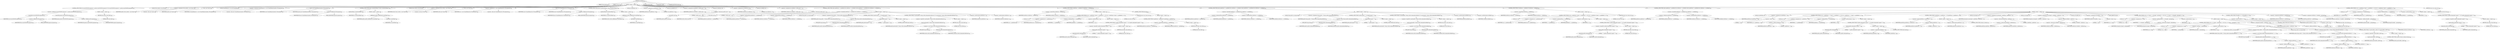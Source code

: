 digraph "matchPath" {  
"261" [label = <(METHOD,matchPath)<SUB>286</SUB>> ]
"262" [label = <(PARAM,String pattern)<SUB>286</SUB>> ]
"263" [label = <(PARAM,String str)<SUB>286</SUB>> ]
"264" [label = <(BLOCK,&lt;empty&gt;,&lt;empty&gt;)<SUB>286</SUB>> ]
"265" [label = <(CONTROL_STRUCTURE,if (str.startsWith(File.separator) != pattern.startsWith(File.separator)),if (str.startsWith(File.separator) != pattern.startsWith(File.separator)))<SUB>291</SUB>> ]
"266" [label = <(&lt;operator&gt;.notEquals,str.startsWith(File.separator) != pattern.startsWith(File.separator))<SUB>291</SUB>> ]
"267" [label = <(startsWith,str.startsWith(File.separator))<SUB>291</SUB>> ]
"268" [label = <(IDENTIFIER,str,str.startsWith(File.separator))<SUB>291</SUB>> ]
"269" [label = <(&lt;operator&gt;.fieldAccess,File.separator)<SUB>291</SUB>> ]
"270" [label = <(IDENTIFIER,File,str.startsWith(File.separator))<SUB>291</SUB>> ]
"271" [label = <(FIELD_IDENTIFIER,separator,separator)<SUB>291</SUB>> ]
"272" [label = <(startsWith,pattern.startsWith(File.separator))<SUB>292</SUB>> ]
"273" [label = <(IDENTIFIER,pattern,pattern.startsWith(File.separator))<SUB>292</SUB>> ]
"274" [label = <(&lt;operator&gt;.fieldAccess,File.separator)<SUB>292</SUB>> ]
"275" [label = <(IDENTIFIER,File,pattern.startsWith(File.separator))<SUB>292</SUB>> ]
"276" [label = <(FIELD_IDENTIFIER,separator,separator)<SUB>292</SUB>> ]
"277" [label = <(BLOCK,&lt;empty&gt;,&lt;empty&gt;)<SUB>292</SUB>> ]
"278" [label = <(RETURN,return false;,return false;)<SUB>293</SUB>> ]
"279" [label = <(LITERAL,false,return false;)<SUB>293</SUB>> ]
"11" [label = <(LOCAL,Vector patDirs: java.util.Vector)> ]
"280" [label = <(&lt;operator&gt;.assignment,Vector patDirs = new Vector())<SUB>296</SUB>> ]
"281" [label = <(IDENTIFIER,patDirs,Vector patDirs = new Vector())<SUB>296</SUB>> ]
"282" [label = <(&lt;operator&gt;.alloc,new Vector())<SUB>296</SUB>> ]
"283" [label = <(&lt;init&gt;,new Vector())<SUB>296</SUB>> ]
"10" [label = <(IDENTIFIER,patDirs,new Vector())<SUB>296</SUB>> ]
"13" [label = <(LOCAL,StringTokenizer st: java.util.StringTokenizer)> ]
"284" [label = <(&lt;operator&gt;.assignment,StringTokenizer st = new StringTokenizer(pattern, File.separator))<SUB>297</SUB>> ]
"285" [label = <(IDENTIFIER,st,StringTokenizer st = new StringTokenizer(pattern, File.separator))<SUB>297</SUB>> ]
"286" [label = <(&lt;operator&gt;.alloc,new StringTokenizer(pattern, File.separator))<SUB>297</SUB>> ]
"287" [label = <(&lt;init&gt;,new StringTokenizer(pattern, File.separator))<SUB>297</SUB>> ]
"12" [label = <(IDENTIFIER,st,new StringTokenizer(pattern, File.separator))<SUB>297</SUB>> ]
"288" [label = <(IDENTIFIER,pattern,new StringTokenizer(pattern, File.separator))<SUB>297</SUB>> ]
"289" [label = <(&lt;operator&gt;.fieldAccess,File.separator)<SUB>297</SUB>> ]
"290" [label = <(IDENTIFIER,File,new StringTokenizer(pattern, File.separator))<SUB>297</SUB>> ]
"291" [label = <(FIELD_IDENTIFIER,separator,separator)<SUB>297</SUB>> ]
"292" [label = <(CONTROL_STRUCTURE,while (st.hasMoreTokens()),while (st.hasMoreTokens()))<SUB>298</SUB>> ]
"293" [label = <(hasMoreTokens,st.hasMoreTokens())<SUB>298</SUB>> ]
"294" [label = <(IDENTIFIER,st,st.hasMoreTokens())<SUB>298</SUB>> ]
"295" [label = <(BLOCK,&lt;empty&gt;,&lt;empty&gt;)<SUB>298</SUB>> ]
"296" [label = <(addElement,patDirs.addElement(st.nextToken()))<SUB>299</SUB>> ]
"297" [label = <(IDENTIFIER,patDirs,patDirs.addElement(st.nextToken()))<SUB>299</SUB>> ]
"298" [label = <(nextToken,st.nextToken())<SUB>299</SUB>> ]
"299" [label = <(IDENTIFIER,st,st.nextToken())<SUB>299</SUB>> ]
"15" [label = <(LOCAL,Vector strDirs: java.util.Vector)> ]
"300" [label = <(&lt;operator&gt;.assignment,Vector strDirs = new Vector())<SUB>302</SUB>> ]
"301" [label = <(IDENTIFIER,strDirs,Vector strDirs = new Vector())<SUB>302</SUB>> ]
"302" [label = <(&lt;operator&gt;.alloc,new Vector())<SUB>302</SUB>> ]
"303" [label = <(&lt;init&gt;,new Vector())<SUB>302</SUB>> ]
"14" [label = <(IDENTIFIER,strDirs,new Vector())<SUB>302</SUB>> ]
"304" [label = <(&lt;operator&gt;.assignment,st = new StringTokenizer(str, File.separator))<SUB>303</SUB>> ]
"305" [label = <(IDENTIFIER,st,st = new StringTokenizer(str, File.separator))<SUB>303</SUB>> ]
"306" [label = <(&lt;operator&gt;.alloc,new StringTokenizer(str, File.separator))<SUB>303</SUB>> ]
"307" [label = <(&lt;init&gt;,new StringTokenizer(str, File.separator))<SUB>303</SUB>> ]
"16" [label = <(IDENTIFIER,st,new StringTokenizer(str, File.separator))<SUB>303</SUB>> ]
"308" [label = <(IDENTIFIER,str,new StringTokenizer(str, File.separator))<SUB>303</SUB>> ]
"309" [label = <(&lt;operator&gt;.fieldAccess,File.separator)<SUB>303</SUB>> ]
"310" [label = <(IDENTIFIER,File,new StringTokenizer(str, File.separator))<SUB>303</SUB>> ]
"311" [label = <(FIELD_IDENTIFIER,separator,separator)<SUB>303</SUB>> ]
"312" [label = <(CONTROL_STRUCTURE,while (st.hasMoreTokens()),while (st.hasMoreTokens()))<SUB>304</SUB>> ]
"313" [label = <(hasMoreTokens,st.hasMoreTokens())<SUB>304</SUB>> ]
"314" [label = <(IDENTIFIER,st,st.hasMoreTokens())<SUB>304</SUB>> ]
"315" [label = <(BLOCK,&lt;empty&gt;,&lt;empty&gt;)<SUB>304</SUB>> ]
"316" [label = <(addElement,strDirs.addElement(st.nextToken()))<SUB>305</SUB>> ]
"317" [label = <(IDENTIFIER,strDirs,strDirs.addElement(st.nextToken()))<SUB>305</SUB>> ]
"318" [label = <(nextToken,st.nextToken())<SUB>305</SUB>> ]
"319" [label = <(IDENTIFIER,st,st.nextToken())<SUB>305</SUB>> ]
"320" [label = <(LOCAL,int patIdxStart: int)> ]
"321" [label = <(&lt;operator&gt;.assignment,int patIdxStart = 0)<SUB>308</SUB>> ]
"322" [label = <(IDENTIFIER,patIdxStart,int patIdxStart = 0)<SUB>308</SUB>> ]
"323" [label = <(LITERAL,0,int patIdxStart = 0)<SUB>308</SUB>> ]
"324" [label = <(LOCAL,int patIdxEnd: int)> ]
"325" [label = <(&lt;operator&gt;.assignment,int patIdxEnd = patDirs.size() - 1)<SUB>309</SUB>> ]
"326" [label = <(IDENTIFIER,patIdxEnd,int patIdxEnd = patDirs.size() - 1)<SUB>309</SUB>> ]
"327" [label = <(&lt;operator&gt;.subtraction,patDirs.size() - 1)<SUB>309</SUB>> ]
"328" [label = <(size,patDirs.size())<SUB>309</SUB>> ]
"329" [label = <(IDENTIFIER,patDirs,patDirs.size())<SUB>309</SUB>> ]
"330" [label = <(LITERAL,1,patDirs.size() - 1)<SUB>309</SUB>> ]
"331" [label = <(LOCAL,int strIdxStart: int)> ]
"332" [label = <(&lt;operator&gt;.assignment,int strIdxStart = 0)<SUB>310</SUB>> ]
"333" [label = <(IDENTIFIER,strIdxStart,int strIdxStart = 0)<SUB>310</SUB>> ]
"334" [label = <(LITERAL,0,int strIdxStart = 0)<SUB>310</SUB>> ]
"335" [label = <(LOCAL,int strIdxEnd: int)> ]
"336" [label = <(&lt;operator&gt;.assignment,int strIdxEnd = strDirs.size() - 1)<SUB>311</SUB>> ]
"337" [label = <(IDENTIFIER,strIdxEnd,int strIdxEnd = strDirs.size() - 1)<SUB>311</SUB>> ]
"338" [label = <(&lt;operator&gt;.subtraction,strDirs.size() - 1)<SUB>311</SUB>> ]
"339" [label = <(size,strDirs.size())<SUB>311</SUB>> ]
"340" [label = <(IDENTIFIER,strDirs,strDirs.size())<SUB>311</SUB>> ]
"341" [label = <(LITERAL,1,strDirs.size() - 1)<SUB>311</SUB>> ]
"342" [label = <(CONTROL_STRUCTURE,while (patIdxStart &lt;= patIdxEnd &amp;&amp; strIdxStart &lt;= strIdxEnd),while (patIdxStart &lt;= patIdxEnd &amp;&amp; strIdxStart &lt;= strIdxEnd))<SUB>314</SUB>> ]
"343" [label = <(&lt;operator&gt;.logicalAnd,patIdxStart &lt;= patIdxEnd &amp;&amp; strIdxStart &lt;= strIdxEnd)<SUB>314</SUB>> ]
"344" [label = <(&lt;operator&gt;.lessEqualsThan,patIdxStart &lt;= patIdxEnd)<SUB>314</SUB>> ]
"345" [label = <(IDENTIFIER,patIdxStart,patIdxStart &lt;= patIdxEnd)<SUB>314</SUB>> ]
"346" [label = <(IDENTIFIER,patIdxEnd,patIdxStart &lt;= patIdxEnd)<SUB>314</SUB>> ]
"347" [label = <(&lt;operator&gt;.lessEqualsThan,strIdxStart &lt;= strIdxEnd)<SUB>314</SUB>> ]
"348" [label = <(IDENTIFIER,strIdxStart,strIdxStart &lt;= strIdxEnd)<SUB>314</SUB>> ]
"349" [label = <(IDENTIFIER,strIdxEnd,strIdxStart &lt;= strIdxEnd)<SUB>314</SUB>> ]
"350" [label = <(BLOCK,&lt;empty&gt;,&lt;empty&gt;)<SUB>314</SUB>> ]
"351" [label = <(LOCAL,String patDir: java.lang.String)> ]
"352" [label = <(&lt;operator&gt;.assignment,String patDir = (String) patDirs.elementAt(patIdxStart))<SUB>315</SUB>> ]
"353" [label = <(IDENTIFIER,patDir,String patDir = (String) patDirs.elementAt(patIdxStart))<SUB>315</SUB>> ]
"354" [label = <(&lt;operator&gt;.cast,(String) patDirs.elementAt(patIdxStart))<SUB>315</SUB>> ]
"355" [label = <(TYPE_REF,String,String)<SUB>315</SUB>> ]
"356" [label = <(elementAt,patDirs.elementAt(patIdxStart))<SUB>315</SUB>> ]
"357" [label = <(IDENTIFIER,patDirs,patDirs.elementAt(patIdxStart))<SUB>315</SUB>> ]
"358" [label = <(IDENTIFIER,patIdxStart,patDirs.elementAt(patIdxStart))<SUB>315</SUB>> ]
"359" [label = <(CONTROL_STRUCTURE,if (patDir.equals(&quot;**&quot;)),if (patDir.equals(&quot;**&quot;)))<SUB>316</SUB>> ]
"360" [label = <(equals,patDir.equals(&quot;**&quot;))<SUB>316</SUB>> ]
"361" [label = <(IDENTIFIER,patDir,patDir.equals(&quot;**&quot;))<SUB>316</SUB>> ]
"362" [label = <(LITERAL,&quot;**&quot;,patDir.equals(&quot;**&quot;))<SUB>316</SUB>> ]
"363" [label = <(BLOCK,&lt;empty&gt;,&lt;empty&gt;)<SUB>316</SUB>> ]
"364" [label = <(CONTROL_STRUCTURE,break;,break;)<SUB>317</SUB>> ]
"365" [label = <(CONTROL_STRUCTURE,if (!match(patDir, (String) strDirs.elementAt(strIdxStart))),if (!match(patDir, (String) strDirs.elementAt(strIdxStart))))<SUB>319</SUB>> ]
"366" [label = <(&lt;operator&gt;.logicalNot,!match(patDir, (String) strDirs.elementAt(strIdxStart)))<SUB>319</SUB>> ]
"367" [label = <(match,match(patDir, (String) strDirs.elementAt(strIdxStart)))<SUB>319</SUB>> ]
"368" [label = <(IDENTIFIER,patDir,match(patDir, (String) strDirs.elementAt(strIdxStart)))<SUB>319</SUB>> ]
"369" [label = <(&lt;operator&gt;.cast,(String) strDirs.elementAt(strIdxStart))<SUB>319</SUB>> ]
"370" [label = <(TYPE_REF,String,String)<SUB>319</SUB>> ]
"371" [label = <(elementAt,strDirs.elementAt(strIdxStart))<SUB>319</SUB>> ]
"372" [label = <(IDENTIFIER,strDirs,strDirs.elementAt(strIdxStart))<SUB>319</SUB>> ]
"373" [label = <(IDENTIFIER,strIdxStart,strDirs.elementAt(strIdxStart))<SUB>319</SUB>> ]
"374" [label = <(BLOCK,&lt;empty&gt;,&lt;empty&gt;)<SUB>319</SUB>> ]
"375" [label = <(RETURN,return false;,return false;)<SUB>320</SUB>> ]
"376" [label = <(LITERAL,false,return false;)<SUB>320</SUB>> ]
"377" [label = <(&lt;operator&gt;.postIncrement,patIdxStart++)<SUB>322</SUB>> ]
"378" [label = <(IDENTIFIER,patIdxStart,patIdxStart++)<SUB>322</SUB>> ]
"379" [label = <(&lt;operator&gt;.postIncrement,strIdxStart++)<SUB>323</SUB>> ]
"380" [label = <(IDENTIFIER,strIdxStart,strIdxStart++)<SUB>323</SUB>> ]
"381" [label = <(CONTROL_STRUCTURE,if (strIdxStart &gt; strIdxEnd),if (strIdxStart &gt; strIdxEnd))<SUB>325</SUB>> ]
"382" [label = <(&lt;operator&gt;.greaterThan,strIdxStart &gt; strIdxEnd)<SUB>325</SUB>> ]
"383" [label = <(IDENTIFIER,strIdxStart,strIdxStart &gt; strIdxEnd)<SUB>325</SUB>> ]
"384" [label = <(IDENTIFIER,strIdxEnd,strIdxStart &gt; strIdxEnd)<SUB>325</SUB>> ]
"385" [label = <(BLOCK,&lt;empty&gt;,&lt;empty&gt;)<SUB>325</SUB>> ]
"386" [label = <(CONTROL_STRUCTURE,for (int i = patIdxStart; Some(i &lt;= patIdxEnd); i++),for (int i = patIdxStart; Some(i &lt;= patIdxEnd); i++))<SUB>327</SUB>> ]
"387" [label = <(LOCAL,int i: int)> ]
"388" [label = <(&lt;operator&gt;.assignment,int i = patIdxStart)<SUB>327</SUB>> ]
"389" [label = <(IDENTIFIER,i,int i = patIdxStart)<SUB>327</SUB>> ]
"390" [label = <(IDENTIFIER,patIdxStart,int i = patIdxStart)<SUB>327</SUB>> ]
"391" [label = <(&lt;operator&gt;.lessEqualsThan,i &lt;= patIdxEnd)<SUB>327</SUB>> ]
"392" [label = <(IDENTIFIER,i,i &lt;= patIdxEnd)<SUB>327</SUB>> ]
"393" [label = <(IDENTIFIER,patIdxEnd,i &lt;= patIdxEnd)<SUB>327</SUB>> ]
"394" [label = <(&lt;operator&gt;.postIncrement,i++)<SUB>327</SUB>> ]
"395" [label = <(IDENTIFIER,i,i++)<SUB>327</SUB>> ]
"396" [label = <(BLOCK,&lt;empty&gt;,&lt;empty&gt;)<SUB>327</SUB>> ]
"397" [label = <(CONTROL_STRUCTURE,if (!patDirs.elementAt(i).equals(&quot;**&quot;)),if (!patDirs.elementAt(i).equals(&quot;**&quot;)))<SUB>328</SUB>> ]
"398" [label = <(&lt;operator&gt;.logicalNot,!patDirs.elementAt(i).equals(&quot;**&quot;))<SUB>328</SUB>> ]
"399" [label = <(equals,patDirs.elementAt(i).equals(&quot;**&quot;))<SUB>328</SUB>> ]
"400" [label = <(elementAt,patDirs.elementAt(i))<SUB>328</SUB>> ]
"401" [label = <(IDENTIFIER,patDirs,patDirs.elementAt(i))<SUB>328</SUB>> ]
"402" [label = <(IDENTIFIER,i,patDirs.elementAt(i))<SUB>328</SUB>> ]
"403" [label = <(LITERAL,&quot;**&quot;,patDirs.elementAt(i).equals(&quot;**&quot;))<SUB>328</SUB>> ]
"404" [label = <(BLOCK,&lt;empty&gt;,&lt;empty&gt;)<SUB>328</SUB>> ]
"405" [label = <(RETURN,return false;,return false;)<SUB>329</SUB>> ]
"406" [label = <(LITERAL,false,return false;)<SUB>329</SUB>> ]
"407" [label = <(RETURN,return true;,return true;)<SUB>332</SUB>> ]
"408" [label = <(LITERAL,true,return true;)<SUB>332</SUB>> ]
"409" [label = <(CONTROL_STRUCTURE,else,else)<SUB>333</SUB>> ]
"410" [label = <(BLOCK,&lt;empty&gt;,&lt;empty&gt;)<SUB>333</SUB>> ]
"411" [label = <(CONTROL_STRUCTURE,if (patIdxStart &gt; patIdxEnd),if (patIdxStart &gt; patIdxEnd))<SUB>334</SUB>> ]
"412" [label = <(&lt;operator&gt;.greaterThan,patIdxStart &gt; patIdxEnd)<SUB>334</SUB>> ]
"413" [label = <(IDENTIFIER,patIdxStart,patIdxStart &gt; patIdxEnd)<SUB>334</SUB>> ]
"414" [label = <(IDENTIFIER,patIdxEnd,patIdxStart &gt; patIdxEnd)<SUB>334</SUB>> ]
"415" [label = <(BLOCK,&lt;empty&gt;,&lt;empty&gt;)<SUB>334</SUB>> ]
"416" [label = <(RETURN,return false;,return false;)<SUB>336</SUB>> ]
"417" [label = <(LITERAL,false,return false;)<SUB>336</SUB>> ]
"418" [label = <(CONTROL_STRUCTURE,while (patIdxStart &lt;= patIdxEnd &amp;&amp; strIdxStart &lt;= strIdxEnd),while (patIdxStart &lt;= patIdxEnd &amp;&amp; strIdxStart &lt;= strIdxEnd))<SUB>341</SUB>> ]
"419" [label = <(&lt;operator&gt;.logicalAnd,patIdxStart &lt;= patIdxEnd &amp;&amp; strIdxStart &lt;= strIdxEnd)<SUB>341</SUB>> ]
"420" [label = <(&lt;operator&gt;.lessEqualsThan,patIdxStart &lt;= patIdxEnd)<SUB>341</SUB>> ]
"421" [label = <(IDENTIFIER,patIdxStart,patIdxStart &lt;= patIdxEnd)<SUB>341</SUB>> ]
"422" [label = <(IDENTIFIER,patIdxEnd,patIdxStart &lt;= patIdxEnd)<SUB>341</SUB>> ]
"423" [label = <(&lt;operator&gt;.lessEqualsThan,strIdxStart &lt;= strIdxEnd)<SUB>341</SUB>> ]
"424" [label = <(IDENTIFIER,strIdxStart,strIdxStart &lt;= strIdxEnd)<SUB>341</SUB>> ]
"425" [label = <(IDENTIFIER,strIdxEnd,strIdxStart &lt;= strIdxEnd)<SUB>341</SUB>> ]
"426" [label = <(BLOCK,&lt;empty&gt;,&lt;empty&gt;)<SUB>341</SUB>> ]
"427" [label = <(LOCAL,String patDir: java.lang.String)> ]
"428" [label = <(&lt;operator&gt;.assignment,String patDir = (String) patDirs.elementAt(patIdxEnd))<SUB>342</SUB>> ]
"429" [label = <(IDENTIFIER,patDir,String patDir = (String) patDirs.elementAt(patIdxEnd))<SUB>342</SUB>> ]
"430" [label = <(&lt;operator&gt;.cast,(String) patDirs.elementAt(patIdxEnd))<SUB>342</SUB>> ]
"431" [label = <(TYPE_REF,String,String)<SUB>342</SUB>> ]
"432" [label = <(elementAt,patDirs.elementAt(patIdxEnd))<SUB>342</SUB>> ]
"433" [label = <(IDENTIFIER,patDirs,patDirs.elementAt(patIdxEnd))<SUB>342</SUB>> ]
"434" [label = <(IDENTIFIER,patIdxEnd,patDirs.elementAt(patIdxEnd))<SUB>342</SUB>> ]
"435" [label = <(CONTROL_STRUCTURE,if (patDir.equals(&quot;**&quot;)),if (patDir.equals(&quot;**&quot;)))<SUB>343</SUB>> ]
"436" [label = <(equals,patDir.equals(&quot;**&quot;))<SUB>343</SUB>> ]
"437" [label = <(IDENTIFIER,patDir,patDir.equals(&quot;**&quot;))<SUB>343</SUB>> ]
"438" [label = <(LITERAL,&quot;**&quot;,patDir.equals(&quot;**&quot;))<SUB>343</SUB>> ]
"439" [label = <(BLOCK,&lt;empty&gt;,&lt;empty&gt;)<SUB>343</SUB>> ]
"440" [label = <(CONTROL_STRUCTURE,break;,break;)<SUB>344</SUB>> ]
"441" [label = <(CONTROL_STRUCTURE,if (!match(patDir, (String) strDirs.elementAt(strIdxEnd))),if (!match(patDir, (String) strDirs.elementAt(strIdxEnd))))<SUB>346</SUB>> ]
"442" [label = <(&lt;operator&gt;.logicalNot,!match(patDir, (String) strDirs.elementAt(strIdxEnd)))<SUB>346</SUB>> ]
"443" [label = <(match,match(patDir, (String) strDirs.elementAt(strIdxEnd)))<SUB>346</SUB>> ]
"444" [label = <(IDENTIFIER,patDir,match(patDir, (String) strDirs.elementAt(strIdxEnd)))<SUB>346</SUB>> ]
"445" [label = <(&lt;operator&gt;.cast,(String) strDirs.elementAt(strIdxEnd))<SUB>346</SUB>> ]
"446" [label = <(TYPE_REF,String,String)<SUB>346</SUB>> ]
"447" [label = <(elementAt,strDirs.elementAt(strIdxEnd))<SUB>346</SUB>> ]
"448" [label = <(IDENTIFIER,strDirs,strDirs.elementAt(strIdxEnd))<SUB>346</SUB>> ]
"449" [label = <(IDENTIFIER,strIdxEnd,strDirs.elementAt(strIdxEnd))<SUB>346</SUB>> ]
"450" [label = <(BLOCK,&lt;empty&gt;,&lt;empty&gt;)<SUB>346</SUB>> ]
"451" [label = <(RETURN,return false;,return false;)<SUB>347</SUB>> ]
"452" [label = <(LITERAL,false,return false;)<SUB>347</SUB>> ]
"453" [label = <(&lt;operator&gt;.postDecrement,patIdxEnd--)<SUB>349</SUB>> ]
"454" [label = <(IDENTIFIER,patIdxEnd,patIdxEnd--)<SUB>349</SUB>> ]
"455" [label = <(&lt;operator&gt;.postDecrement,strIdxEnd--)<SUB>350</SUB>> ]
"456" [label = <(IDENTIFIER,strIdxEnd,strIdxEnd--)<SUB>350</SUB>> ]
"457" [label = <(CONTROL_STRUCTURE,if (strIdxStart &gt; strIdxEnd),if (strIdxStart &gt; strIdxEnd))<SUB>352</SUB>> ]
"458" [label = <(&lt;operator&gt;.greaterThan,strIdxStart &gt; strIdxEnd)<SUB>352</SUB>> ]
"459" [label = <(IDENTIFIER,strIdxStart,strIdxStart &gt; strIdxEnd)<SUB>352</SUB>> ]
"460" [label = <(IDENTIFIER,strIdxEnd,strIdxStart &gt; strIdxEnd)<SUB>352</SUB>> ]
"461" [label = <(BLOCK,&lt;empty&gt;,&lt;empty&gt;)<SUB>352</SUB>> ]
"462" [label = <(CONTROL_STRUCTURE,for (int i = patIdxStart; Some(i &lt;= patIdxEnd); i++),for (int i = patIdxStart; Some(i &lt;= patIdxEnd); i++))<SUB>354</SUB>> ]
"463" [label = <(LOCAL,int i: int)> ]
"464" [label = <(&lt;operator&gt;.assignment,int i = patIdxStart)<SUB>354</SUB>> ]
"465" [label = <(IDENTIFIER,i,int i = patIdxStart)<SUB>354</SUB>> ]
"466" [label = <(IDENTIFIER,patIdxStart,int i = patIdxStart)<SUB>354</SUB>> ]
"467" [label = <(&lt;operator&gt;.lessEqualsThan,i &lt;= patIdxEnd)<SUB>354</SUB>> ]
"468" [label = <(IDENTIFIER,i,i &lt;= patIdxEnd)<SUB>354</SUB>> ]
"469" [label = <(IDENTIFIER,patIdxEnd,i &lt;= patIdxEnd)<SUB>354</SUB>> ]
"470" [label = <(&lt;operator&gt;.postIncrement,i++)<SUB>354</SUB>> ]
"471" [label = <(IDENTIFIER,i,i++)<SUB>354</SUB>> ]
"472" [label = <(BLOCK,&lt;empty&gt;,&lt;empty&gt;)<SUB>354</SUB>> ]
"473" [label = <(CONTROL_STRUCTURE,if (!patDirs.elementAt(i).equals(&quot;**&quot;)),if (!patDirs.elementAt(i).equals(&quot;**&quot;)))<SUB>355</SUB>> ]
"474" [label = <(&lt;operator&gt;.logicalNot,!patDirs.elementAt(i).equals(&quot;**&quot;))<SUB>355</SUB>> ]
"475" [label = <(equals,patDirs.elementAt(i).equals(&quot;**&quot;))<SUB>355</SUB>> ]
"476" [label = <(elementAt,patDirs.elementAt(i))<SUB>355</SUB>> ]
"477" [label = <(IDENTIFIER,patDirs,patDirs.elementAt(i))<SUB>355</SUB>> ]
"478" [label = <(IDENTIFIER,i,patDirs.elementAt(i))<SUB>355</SUB>> ]
"479" [label = <(LITERAL,&quot;**&quot;,patDirs.elementAt(i).equals(&quot;**&quot;))<SUB>355</SUB>> ]
"480" [label = <(BLOCK,&lt;empty&gt;,&lt;empty&gt;)<SUB>355</SUB>> ]
"481" [label = <(RETURN,return false;,return false;)<SUB>356</SUB>> ]
"482" [label = <(LITERAL,false,return false;)<SUB>356</SUB>> ]
"483" [label = <(RETURN,return true;,return true;)<SUB>359</SUB>> ]
"484" [label = <(LITERAL,true,return true;)<SUB>359</SUB>> ]
"485" [label = <(CONTROL_STRUCTURE,while (patIdxStart != patIdxEnd &amp;&amp; strIdxStart &lt;= strIdxEnd),while (patIdxStart != patIdxEnd &amp;&amp; strIdxStart &lt;= strIdxEnd))<SUB>362</SUB>> ]
"486" [label = <(&lt;operator&gt;.logicalAnd,patIdxStart != patIdxEnd &amp;&amp; strIdxStart &lt;= strIdxEnd)<SUB>362</SUB>> ]
"487" [label = <(&lt;operator&gt;.notEquals,patIdxStart != patIdxEnd)<SUB>362</SUB>> ]
"488" [label = <(IDENTIFIER,patIdxStart,patIdxStart != patIdxEnd)<SUB>362</SUB>> ]
"489" [label = <(IDENTIFIER,patIdxEnd,patIdxStart != patIdxEnd)<SUB>362</SUB>> ]
"490" [label = <(&lt;operator&gt;.lessEqualsThan,strIdxStart &lt;= strIdxEnd)<SUB>362</SUB>> ]
"491" [label = <(IDENTIFIER,strIdxStart,strIdxStart &lt;= strIdxEnd)<SUB>362</SUB>> ]
"492" [label = <(IDENTIFIER,strIdxEnd,strIdxStart &lt;= strIdxEnd)<SUB>362</SUB>> ]
"493" [label = <(BLOCK,&lt;empty&gt;,&lt;empty&gt;)<SUB>362</SUB>> ]
"494" [label = <(LOCAL,int patIdxTmp: int)> ]
"495" [label = <(&lt;operator&gt;.assignment,int patIdxTmp = -1)<SUB>363</SUB>> ]
"496" [label = <(IDENTIFIER,patIdxTmp,int patIdxTmp = -1)<SUB>363</SUB>> ]
"497" [label = <(&lt;operator&gt;.minus,-1)<SUB>363</SUB>> ]
"498" [label = <(LITERAL,1,-1)<SUB>363</SUB>> ]
"499" [label = <(CONTROL_STRUCTURE,for (int i = patIdxStart + 1; Some(i &lt;= patIdxEnd); i++),for (int i = patIdxStart + 1; Some(i &lt;= patIdxEnd); i++))<SUB>364</SUB>> ]
"500" [label = <(LOCAL,int i: int)> ]
"501" [label = <(&lt;operator&gt;.assignment,int i = patIdxStart + 1)<SUB>364</SUB>> ]
"502" [label = <(IDENTIFIER,i,int i = patIdxStart + 1)<SUB>364</SUB>> ]
"503" [label = <(&lt;operator&gt;.addition,patIdxStart + 1)<SUB>364</SUB>> ]
"504" [label = <(IDENTIFIER,patIdxStart,patIdxStart + 1)<SUB>364</SUB>> ]
"505" [label = <(LITERAL,1,patIdxStart + 1)<SUB>364</SUB>> ]
"506" [label = <(&lt;operator&gt;.lessEqualsThan,i &lt;= patIdxEnd)<SUB>364</SUB>> ]
"507" [label = <(IDENTIFIER,i,i &lt;= patIdxEnd)<SUB>364</SUB>> ]
"508" [label = <(IDENTIFIER,patIdxEnd,i &lt;= patIdxEnd)<SUB>364</SUB>> ]
"509" [label = <(&lt;operator&gt;.postIncrement,i++)<SUB>364</SUB>> ]
"510" [label = <(IDENTIFIER,i,i++)<SUB>364</SUB>> ]
"511" [label = <(BLOCK,&lt;empty&gt;,&lt;empty&gt;)<SUB>364</SUB>> ]
"512" [label = <(CONTROL_STRUCTURE,if (patDirs.elementAt(i).equals(&quot;**&quot;)),if (patDirs.elementAt(i).equals(&quot;**&quot;)))<SUB>365</SUB>> ]
"513" [label = <(equals,patDirs.elementAt(i).equals(&quot;**&quot;))<SUB>365</SUB>> ]
"514" [label = <(elementAt,patDirs.elementAt(i))<SUB>365</SUB>> ]
"515" [label = <(IDENTIFIER,patDirs,patDirs.elementAt(i))<SUB>365</SUB>> ]
"516" [label = <(IDENTIFIER,i,patDirs.elementAt(i))<SUB>365</SUB>> ]
"517" [label = <(LITERAL,&quot;**&quot;,patDirs.elementAt(i).equals(&quot;**&quot;))<SUB>365</SUB>> ]
"518" [label = <(BLOCK,&lt;empty&gt;,&lt;empty&gt;)<SUB>365</SUB>> ]
"519" [label = <(&lt;operator&gt;.assignment,patIdxTmp = i)<SUB>366</SUB>> ]
"520" [label = <(IDENTIFIER,patIdxTmp,patIdxTmp = i)<SUB>366</SUB>> ]
"521" [label = <(IDENTIFIER,i,patIdxTmp = i)<SUB>366</SUB>> ]
"522" [label = <(CONTROL_STRUCTURE,break;,break;)<SUB>367</SUB>> ]
"523" [label = <(CONTROL_STRUCTURE,if (patIdxTmp == patIdxStart + 1),if (patIdxTmp == patIdxStart + 1))<SUB>370</SUB>> ]
"524" [label = <(&lt;operator&gt;.equals,patIdxTmp == patIdxStart + 1)<SUB>370</SUB>> ]
"525" [label = <(IDENTIFIER,patIdxTmp,patIdxTmp == patIdxStart + 1)<SUB>370</SUB>> ]
"526" [label = <(&lt;operator&gt;.addition,patIdxStart + 1)<SUB>370</SUB>> ]
"527" [label = <(IDENTIFIER,patIdxStart,patIdxStart + 1)<SUB>370</SUB>> ]
"528" [label = <(LITERAL,1,patIdxStart + 1)<SUB>370</SUB>> ]
"529" [label = <(BLOCK,&lt;empty&gt;,&lt;empty&gt;)<SUB>370</SUB>> ]
"530" [label = <(&lt;operator&gt;.postIncrement,patIdxStart++)<SUB>372</SUB>> ]
"531" [label = <(IDENTIFIER,patIdxStart,patIdxStart++)<SUB>372</SUB>> ]
"532" [label = <(CONTROL_STRUCTURE,continue;,continue;)<SUB>373</SUB>> ]
"533" [label = <(LOCAL,int patLength: int)> ]
"534" [label = <(&lt;operator&gt;.assignment,int patLength = patIdxTmp - patIdxStart - 1)<SUB>377</SUB>> ]
"535" [label = <(IDENTIFIER,patLength,int patLength = patIdxTmp - patIdxStart - 1)<SUB>377</SUB>> ]
"536" [label = <(&lt;operator&gt;.subtraction,patIdxTmp - patIdxStart - 1)<SUB>377</SUB>> ]
"537" [label = <(&lt;operator&gt;.subtraction,patIdxTmp - patIdxStart)<SUB>377</SUB>> ]
"538" [label = <(IDENTIFIER,patIdxTmp,patIdxTmp - patIdxStart)<SUB>377</SUB>> ]
"539" [label = <(IDENTIFIER,patIdxStart,patIdxTmp - patIdxStart)<SUB>377</SUB>> ]
"540" [label = <(LITERAL,1,patIdxTmp - patIdxStart - 1)<SUB>377</SUB>> ]
"541" [label = <(LOCAL,int strLength: int)> ]
"542" [label = <(&lt;operator&gt;.assignment,int strLength = strIdxEnd - strIdxStart + 1)<SUB>378</SUB>> ]
"543" [label = <(IDENTIFIER,strLength,int strLength = strIdxEnd - strIdxStart + 1)<SUB>378</SUB>> ]
"544" [label = <(&lt;operator&gt;.addition,strIdxEnd - strIdxStart + 1)<SUB>378</SUB>> ]
"545" [label = <(&lt;operator&gt;.subtraction,strIdxEnd - strIdxStart)<SUB>378</SUB>> ]
"546" [label = <(IDENTIFIER,strIdxEnd,strIdxEnd - strIdxStart)<SUB>378</SUB>> ]
"547" [label = <(IDENTIFIER,strIdxStart,strIdxEnd - strIdxStart)<SUB>378</SUB>> ]
"548" [label = <(LITERAL,1,strIdxEnd - strIdxStart + 1)<SUB>378</SUB>> ]
"549" [label = <(LOCAL,int foundIdx: int)> ]
"550" [label = <(&lt;operator&gt;.assignment,int foundIdx = -1)<SUB>379</SUB>> ]
"551" [label = <(IDENTIFIER,foundIdx,int foundIdx = -1)<SUB>379</SUB>> ]
"552" [label = <(&lt;operator&gt;.minus,-1)<SUB>379</SUB>> ]
"553" [label = <(LITERAL,1,-1)<SUB>379</SUB>> ]
"554" [label = <(JUMP_TARGET,strLoop)> ]
"555" [label = <(CONTROL_STRUCTURE,for (int i = 0; Some(i &lt;= strLength - patLength); i++),for (int i = 0; Some(i &lt;= strLength - patLength); i++))<SUB>381</SUB>> ]
"556" [label = <(LOCAL,int i: int)> ]
"557" [label = <(&lt;operator&gt;.assignment,int i = 0)<SUB>381</SUB>> ]
"558" [label = <(IDENTIFIER,i,int i = 0)<SUB>381</SUB>> ]
"559" [label = <(LITERAL,0,int i = 0)<SUB>381</SUB>> ]
"560" [label = <(&lt;operator&gt;.lessEqualsThan,i &lt;= strLength - patLength)<SUB>381</SUB>> ]
"561" [label = <(IDENTIFIER,i,i &lt;= strLength - patLength)<SUB>381</SUB>> ]
"562" [label = <(&lt;operator&gt;.subtraction,strLength - patLength)<SUB>381</SUB>> ]
"563" [label = <(IDENTIFIER,strLength,strLength - patLength)<SUB>381</SUB>> ]
"564" [label = <(IDENTIFIER,patLength,strLength - patLength)<SUB>381</SUB>> ]
"565" [label = <(&lt;operator&gt;.postIncrement,i++)<SUB>381</SUB>> ]
"566" [label = <(IDENTIFIER,i,i++)<SUB>381</SUB>> ]
"567" [label = <(BLOCK,&lt;empty&gt;,&lt;empty&gt;)<SUB>381</SUB>> ]
"568" [label = <(CONTROL_STRUCTURE,for (int j = 0; Some(j &lt; patLength); j++),for (int j = 0; Some(j &lt; patLength); j++))<SUB>382</SUB>> ]
"569" [label = <(LOCAL,int j: int)> ]
"570" [label = <(&lt;operator&gt;.assignment,int j = 0)<SUB>382</SUB>> ]
"571" [label = <(IDENTIFIER,j,int j = 0)<SUB>382</SUB>> ]
"572" [label = <(LITERAL,0,int j = 0)<SUB>382</SUB>> ]
"573" [label = <(&lt;operator&gt;.lessThan,j &lt; patLength)<SUB>382</SUB>> ]
"574" [label = <(IDENTIFIER,j,j &lt; patLength)<SUB>382</SUB>> ]
"575" [label = <(IDENTIFIER,patLength,j &lt; patLength)<SUB>382</SUB>> ]
"576" [label = <(&lt;operator&gt;.postIncrement,j++)<SUB>382</SUB>> ]
"577" [label = <(IDENTIFIER,j,j++)<SUB>382</SUB>> ]
"578" [label = <(BLOCK,&lt;empty&gt;,&lt;empty&gt;)<SUB>382</SUB>> ]
"579" [label = <(LOCAL,String subPat: java.lang.String)> ]
"580" [label = <(&lt;operator&gt;.assignment,String subPat = (String) patDirs.elementAt(patIdxStart + j + 1))<SUB>383</SUB>> ]
"581" [label = <(IDENTIFIER,subPat,String subPat = (String) patDirs.elementAt(patIdxStart + j + 1))<SUB>383</SUB>> ]
"582" [label = <(&lt;operator&gt;.cast,(String) patDirs.elementAt(patIdxStart + j + 1))<SUB>383</SUB>> ]
"583" [label = <(TYPE_REF,String,String)<SUB>383</SUB>> ]
"584" [label = <(elementAt,patDirs.elementAt(patIdxStart + j + 1))<SUB>383</SUB>> ]
"585" [label = <(IDENTIFIER,patDirs,patDirs.elementAt(patIdxStart + j + 1))<SUB>383</SUB>> ]
"586" [label = <(&lt;operator&gt;.addition,patIdxStart + j + 1)<SUB>383</SUB>> ]
"587" [label = <(&lt;operator&gt;.addition,patIdxStart + j)<SUB>383</SUB>> ]
"588" [label = <(IDENTIFIER,patIdxStart,patIdxStart + j)<SUB>383</SUB>> ]
"589" [label = <(IDENTIFIER,j,patIdxStart + j)<SUB>383</SUB>> ]
"590" [label = <(LITERAL,1,patIdxStart + j + 1)<SUB>383</SUB>> ]
"591" [label = <(LOCAL,String subStr: java.lang.String)> ]
"592" [label = <(&lt;operator&gt;.assignment,String subStr = (String) strDirs.elementAt(strIdxStart + i + j))<SUB>384</SUB>> ]
"593" [label = <(IDENTIFIER,subStr,String subStr = (String) strDirs.elementAt(strIdxStart + i + j))<SUB>384</SUB>> ]
"594" [label = <(&lt;operator&gt;.cast,(String) strDirs.elementAt(strIdxStart + i + j))<SUB>384</SUB>> ]
"595" [label = <(TYPE_REF,String,String)<SUB>384</SUB>> ]
"596" [label = <(elementAt,strDirs.elementAt(strIdxStart + i + j))<SUB>384</SUB>> ]
"597" [label = <(IDENTIFIER,strDirs,strDirs.elementAt(strIdxStart + i + j))<SUB>384</SUB>> ]
"598" [label = <(&lt;operator&gt;.addition,strIdxStart + i + j)<SUB>384</SUB>> ]
"599" [label = <(&lt;operator&gt;.addition,strIdxStart + i)<SUB>384</SUB>> ]
"600" [label = <(IDENTIFIER,strIdxStart,strIdxStart + i)<SUB>384</SUB>> ]
"601" [label = <(IDENTIFIER,i,strIdxStart + i)<SUB>384</SUB>> ]
"602" [label = <(IDENTIFIER,j,strIdxStart + i + j)<SUB>384</SUB>> ]
"603" [label = <(CONTROL_STRUCTURE,if (!match(subPat, subStr)),if (!match(subPat, subStr)))<SUB>385</SUB>> ]
"604" [label = <(&lt;operator&gt;.logicalNot,!match(subPat, subStr))<SUB>385</SUB>> ]
"605" [label = <(match,match(subPat, subStr))<SUB>385</SUB>> ]
"606" [label = <(IDENTIFIER,subPat,match(subPat, subStr))<SUB>385</SUB>> ]
"607" [label = <(IDENTIFIER,subStr,match(subPat, subStr))<SUB>385</SUB>> ]
"608" [label = <(BLOCK,&lt;empty&gt;,&lt;empty&gt;)<SUB>385</SUB>> ]
"609" [label = <(CONTROL_STRUCTURE,continue strLoop;,continue strLoop;)<SUB>386</SUB>> ]
"610" [label = <(&lt;operator&gt;.assignment,foundIdx = strIdxStart + i)<SUB>390</SUB>> ]
"611" [label = <(IDENTIFIER,foundIdx,foundIdx = strIdxStart + i)<SUB>390</SUB>> ]
"612" [label = <(&lt;operator&gt;.addition,strIdxStart + i)<SUB>390</SUB>> ]
"613" [label = <(IDENTIFIER,strIdxStart,strIdxStart + i)<SUB>390</SUB>> ]
"614" [label = <(IDENTIFIER,i,strIdxStart + i)<SUB>390</SUB>> ]
"615" [label = <(CONTROL_STRUCTURE,break;,break;)<SUB>391</SUB>> ]
"616" [label = <(CONTROL_STRUCTURE,if (foundIdx == -1),if (foundIdx == -1))<SUB>394</SUB>> ]
"617" [label = <(&lt;operator&gt;.equals,foundIdx == -1)<SUB>394</SUB>> ]
"618" [label = <(IDENTIFIER,foundIdx,foundIdx == -1)<SUB>394</SUB>> ]
"619" [label = <(&lt;operator&gt;.minus,-1)<SUB>394</SUB>> ]
"620" [label = <(LITERAL,1,-1)<SUB>394</SUB>> ]
"621" [label = <(BLOCK,&lt;empty&gt;,&lt;empty&gt;)<SUB>394</SUB>> ]
"622" [label = <(RETURN,return false;,return false;)<SUB>395</SUB>> ]
"623" [label = <(LITERAL,false,return false;)<SUB>395</SUB>> ]
"624" [label = <(&lt;operator&gt;.assignment,patIdxStart = patIdxTmp)<SUB>398</SUB>> ]
"625" [label = <(IDENTIFIER,patIdxStart,patIdxStart = patIdxTmp)<SUB>398</SUB>> ]
"626" [label = <(IDENTIFIER,patIdxTmp,patIdxStart = patIdxTmp)<SUB>398</SUB>> ]
"627" [label = <(&lt;operator&gt;.assignment,strIdxStart = foundIdx + patLength)<SUB>399</SUB>> ]
"628" [label = <(IDENTIFIER,strIdxStart,strIdxStart = foundIdx + patLength)<SUB>399</SUB>> ]
"629" [label = <(&lt;operator&gt;.addition,foundIdx + patLength)<SUB>399</SUB>> ]
"630" [label = <(IDENTIFIER,foundIdx,foundIdx + patLength)<SUB>399</SUB>> ]
"631" [label = <(IDENTIFIER,patLength,foundIdx + patLength)<SUB>399</SUB>> ]
"632" [label = <(CONTROL_STRUCTURE,for (int i = patIdxStart; Some(i &lt;= patIdxEnd); i++),for (int i = patIdxStart; Some(i &lt;= patIdxEnd); i++))<SUB>402</SUB>> ]
"633" [label = <(LOCAL,int i: int)> ]
"634" [label = <(&lt;operator&gt;.assignment,int i = patIdxStart)<SUB>402</SUB>> ]
"635" [label = <(IDENTIFIER,i,int i = patIdxStart)<SUB>402</SUB>> ]
"636" [label = <(IDENTIFIER,patIdxStart,int i = patIdxStart)<SUB>402</SUB>> ]
"637" [label = <(&lt;operator&gt;.lessEqualsThan,i &lt;= patIdxEnd)<SUB>402</SUB>> ]
"638" [label = <(IDENTIFIER,i,i &lt;= patIdxEnd)<SUB>402</SUB>> ]
"639" [label = <(IDENTIFIER,patIdxEnd,i &lt;= patIdxEnd)<SUB>402</SUB>> ]
"640" [label = <(&lt;operator&gt;.postIncrement,i++)<SUB>402</SUB>> ]
"641" [label = <(IDENTIFIER,i,i++)<SUB>402</SUB>> ]
"642" [label = <(BLOCK,&lt;empty&gt;,&lt;empty&gt;)<SUB>402</SUB>> ]
"643" [label = <(CONTROL_STRUCTURE,if (!patDirs.elementAt(i).equals(&quot;**&quot;)),if (!patDirs.elementAt(i).equals(&quot;**&quot;)))<SUB>403</SUB>> ]
"644" [label = <(&lt;operator&gt;.logicalNot,!patDirs.elementAt(i).equals(&quot;**&quot;))<SUB>403</SUB>> ]
"645" [label = <(equals,patDirs.elementAt(i).equals(&quot;**&quot;))<SUB>403</SUB>> ]
"646" [label = <(elementAt,patDirs.elementAt(i))<SUB>403</SUB>> ]
"647" [label = <(IDENTIFIER,patDirs,patDirs.elementAt(i))<SUB>403</SUB>> ]
"648" [label = <(IDENTIFIER,i,patDirs.elementAt(i))<SUB>403</SUB>> ]
"649" [label = <(LITERAL,&quot;**&quot;,patDirs.elementAt(i).equals(&quot;**&quot;))<SUB>403</SUB>> ]
"650" [label = <(BLOCK,&lt;empty&gt;,&lt;empty&gt;)<SUB>403</SUB>> ]
"651" [label = <(RETURN,return false;,return false;)<SUB>404</SUB>> ]
"652" [label = <(LITERAL,false,return false;)<SUB>404</SUB>> ]
"653" [label = <(RETURN,return true;,return true;)<SUB>408</SUB>> ]
"654" [label = <(LITERAL,true,return true;)<SUB>408</SUB>> ]
"655" [label = <(MODIFIER,PROTECTED)> ]
"656" [label = <(MODIFIER,STATIC)> ]
"657" [label = <(METHOD_RETURN,boolean)<SUB>286</SUB>> ]
  "261" -> "262" 
  "261" -> "263" 
  "261" -> "264" 
  "261" -> "655" 
  "261" -> "656" 
  "261" -> "657" 
  "264" -> "265" 
  "264" -> "11" 
  "264" -> "280" 
  "264" -> "283" 
  "264" -> "13" 
  "264" -> "284" 
  "264" -> "287" 
  "264" -> "292" 
  "264" -> "15" 
  "264" -> "300" 
  "264" -> "303" 
  "264" -> "304" 
  "264" -> "307" 
  "264" -> "312" 
  "264" -> "320" 
  "264" -> "321" 
  "264" -> "324" 
  "264" -> "325" 
  "264" -> "331" 
  "264" -> "332" 
  "264" -> "335" 
  "264" -> "336" 
  "264" -> "342" 
  "264" -> "381" 
  "264" -> "418" 
  "264" -> "457" 
  "264" -> "485" 
  "264" -> "632" 
  "264" -> "653" 
  "265" -> "266" 
  "265" -> "277" 
  "266" -> "267" 
  "266" -> "272" 
  "267" -> "268" 
  "267" -> "269" 
  "269" -> "270" 
  "269" -> "271" 
  "272" -> "273" 
  "272" -> "274" 
  "274" -> "275" 
  "274" -> "276" 
  "277" -> "278" 
  "278" -> "279" 
  "280" -> "281" 
  "280" -> "282" 
  "283" -> "10" 
  "284" -> "285" 
  "284" -> "286" 
  "287" -> "12" 
  "287" -> "288" 
  "287" -> "289" 
  "289" -> "290" 
  "289" -> "291" 
  "292" -> "293" 
  "292" -> "295" 
  "293" -> "294" 
  "295" -> "296" 
  "296" -> "297" 
  "296" -> "298" 
  "298" -> "299" 
  "300" -> "301" 
  "300" -> "302" 
  "303" -> "14" 
  "304" -> "305" 
  "304" -> "306" 
  "307" -> "16" 
  "307" -> "308" 
  "307" -> "309" 
  "309" -> "310" 
  "309" -> "311" 
  "312" -> "313" 
  "312" -> "315" 
  "313" -> "314" 
  "315" -> "316" 
  "316" -> "317" 
  "316" -> "318" 
  "318" -> "319" 
  "321" -> "322" 
  "321" -> "323" 
  "325" -> "326" 
  "325" -> "327" 
  "327" -> "328" 
  "327" -> "330" 
  "328" -> "329" 
  "332" -> "333" 
  "332" -> "334" 
  "336" -> "337" 
  "336" -> "338" 
  "338" -> "339" 
  "338" -> "341" 
  "339" -> "340" 
  "342" -> "343" 
  "342" -> "350" 
  "343" -> "344" 
  "343" -> "347" 
  "344" -> "345" 
  "344" -> "346" 
  "347" -> "348" 
  "347" -> "349" 
  "350" -> "351" 
  "350" -> "352" 
  "350" -> "359" 
  "350" -> "365" 
  "350" -> "377" 
  "350" -> "379" 
  "352" -> "353" 
  "352" -> "354" 
  "354" -> "355" 
  "354" -> "356" 
  "356" -> "357" 
  "356" -> "358" 
  "359" -> "360" 
  "359" -> "363" 
  "360" -> "361" 
  "360" -> "362" 
  "363" -> "364" 
  "365" -> "366" 
  "365" -> "374" 
  "366" -> "367" 
  "367" -> "368" 
  "367" -> "369" 
  "369" -> "370" 
  "369" -> "371" 
  "371" -> "372" 
  "371" -> "373" 
  "374" -> "375" 
  "375" -> "376" 
  "377" -> "378" 
  "379" -> "380" 
  "381" -> "382" 
  "381" -> "385" 
  "381" -> "409" 
  "382" -> "383" 
  "382" -> "384" 
  "385" -> "386" 
  "385" -> "407" 
  "386" -> "387" 
  "386" -> "388" 
  "386" -> "391" 
  "386" -> "394" 
  "386" -> "396" 
  "388" -> "389" 
  "388" -> "390" 
  "391" -> "392" 
  "391" -> "393" 
  "394" -> "395" 
  "396" -> "397" 
  "397" -> "398" 
  "397" -> "404" 
  "398" -> "399" 
  "399" -> "400" 
  "399" -> "403" 
  "400" -> "401" 
  "400" -> "402" 
  "404" -> "405" 
  "405" -> "406" 
  "407" -> "408" 
  "409" -> "410" 
  "410" -> "411" 
  "411" -> "412" 
  "411" -> "415" 
  "412" -> "413" 
  "412" -> "414" 
  "415" -> "416" 
  "416" -> "417" 
  "418" -> "419" 
  "418" -> "426" 
  "419" -> "420" 
  "419" -> "423" 
  "420" -> "421" 
  "420" -> "422" 
  "423" -> "424" 
  "423" -> "425" 
  "426" -> "427" 
  "426" -> "428" 
  "426" -> "435" 
  "426" -> "441" 
  "426" -> "453" 
  "426" -> "455" 
  "428" -> "429" 
  "428" -> "430" 
  "430" -> "431" 
  "430" -> "432" 
  "432" -> "433" 
  "432" -> "434" 
  "435" -> "436" 
  "435" -> "439" 
  "436" -> "437" 
  "436" -> "438" 
  "439" -> "440" 
  "441" -> "442" 
  "441" -> "450" 
  "442" -> "443" 
  "443" -> "444" 
  "443" -> "445" 
  "445" -> "446" 
  "445" -> "447" 
  "447" -> "448" 
  "447" -> "449" 
  "450" -> "451" 
  "451" -> "452" 
  "453" -> "454" 
  "455" -> "456" 
  "457" -> "458" 
  "457" -> "461" 
  "458" -> "459" 
  "458" -> "460" 
  "461" -> "462" 
  "461" -> "483" 
  "462" -> "463" 
  "462" -> "464" 
  "462" -> "467" 
  "462" -> "470" 
  "462" -> "472" 
  "464" -> "465" 
  "464" -> "466" 
  "467" -> "468" 
  "467" -> "469" 
  "470" -> "471" 
  "472" -> "473" 
  "473" -> "474" 
  "473" -> "480" 
  "474" -> "475" 
  "475" -> "476" 
  "475" -> "479" 
  "476" -> "477" 
  "476" -> "478" 
  "480" -> "481" 
  "481" -> "482" 
  "483" -> "484" 
  "485" -> "486" 
  "485" -> "493" 
  "486" -> "487" 
  "486" -> "490" 
  "487" -> "488" 
  "487" -> "489" 
  "490" -> "491" 
  "490" -> "492" 
  "493" -> "494" 
  "493" -> "495" 
  "493" -> "499" 
  "493" -> "523" 
  "493" -> "533" 
  "493" -> "534" 
  "493" -> "541" 
  "493" -> "542" 
  "493" -> "549" 
  "493" -> "550" 
  "493" -> "554" 
  "493" -> "555" 
  "493" -> "616" 
  "493" -> "624" 
  "493" -> "627" 
  "495" -> "496" 
  "495" -> "497" 
  "497" -> "498" 
  "499" -> "500" 
  "499" -> "501" 
  "499" -> "506" 
  "499" -> "509" 
  "499" -> "511" 
  "501" -> "502" 
  "501" -> "503" 
  "503" -> "504" 
  "503" -> "505" 
  "506" -> "507" 
  "506" -> "508" 
  "509" -> "510" 
  "511" -> "512" 
  "512" -> "513" 
  "512" -> "518" 
  "513" -> "514" 
  "513" -> "517" 
  "514" -> "515" 
  "514" -> "516" 
  "518" -> "519" 
  "518" -> "522" 
  "519" -> "520" 
  "519" -> "521" 
  "523" -> "524" 
  "523" -> "529" 
  "524" -> "525" 
  "524" -> "526" 
  "526" -> "527" 
  "526" -> "528" 
  "529" -> "530" 
  "529" -> "532" 
  "530" -> "531" 
  "534" -> "535" 
  "534" -> "536" 
  "536" -> "537" 
  "536" -> "540" 
  "537" -> "538" 
  "537" -> "539" 
  "542" -> "543" 
  "542" -> "544" 
  "544" -> "545" 
  "544" -> "548" 
  "545" -> "546" 
  "545" -> "547" 
  "550" -> "551" 
  "550" -> "552" 
  "552" -> "553" 
  "555" -> "556" 
  "555" -> "557" 
  "555" -> "560" 
  "555" -> "565" 
  "555" -> "567" 
  "557" -> "558" 
  "557" -> "559" 
  "560" -> "561" 
  "560" -> "562" 
  "562" -> "563" 
  "562" -> "564" 
  "565" -> "566" 
  "567" -> "568" 
  "567" -> "610" 
  "567" -> "615" 
  "568" -> "569" 
  "568" -> "570" 
  "568" -> "573" 
  "568" -> "576" 
  "568" -> "578" 
  "570" -> "571" 
  "570" -> "572" 
  "573" -> "574" 
  "573" -> "575" 
  "576" -> "577" 
  "578" -> "579" 
  "578" -> "580" 
  "578" -> "591" 
  "578" -> "592" 
  "578" -> "603" 
  "580" -> "581" 
  "580" -> "582" 
  "582" -> "583" 
  "582" -> "584" 
  "584" -> "585" 
  "584" -> "586" 
  "586" -> "587" 
  "586" -> "590" 
  "587" -> "588" 
  "587" -> "589" 
  "592" -> "593" 
  "592" -> "594" 
  "594" -> "595" 
  "594" -> "596" 
  "596" -> "597" 
  "596" -> "598" 
  "598" -> "599" 
  "598" -> "602" 
  "599" -> "600" 
  "599" -> "601" 
  "603" -> "604" 
  "603" -> "608" 
  "604" -> "605" 
  "605" -> "606" 
  "605" -> "607" 
  "608" -> "609" 
  "610" -> "611" 
  "610" -> "612" 
  "612" -> "613" 
  "612" -> "614" 
  "616" -> "617" 
  "616" -> "621" 
  "617" -> "618" 
  "617" -> "619" 
  "619" -> "620" 
  "621" -> "622" 
  "622" -> "623" 
  "624" -> "625" 
  "624" -> "626" 
  "627" -> "628" 
  "627" -> "629" 
  "629" -> "630" 
  "629" -> "631" 
  "632" -> "633" 
  "632" -> "634" 
  "632" -> "637" 
  "632" -> "640" 
  "632" -> "642" 
  "634" -> "635" 
  "634" -> "636" 
  "637" -> "638" 
  "637" -> "639" 
  "640" -> "641" 
  "642" -> "643" 
  "643" -> "644" 
  "643" -> "650" 
  "644" -> "645" 
  "645" -> "646" 
  "645" -> "649" 
  "646" -> "647" 
  "646" -> "648" 
  "650" -> "651" 
  "651" -> "652" 
  "653" -> "654" 
}
